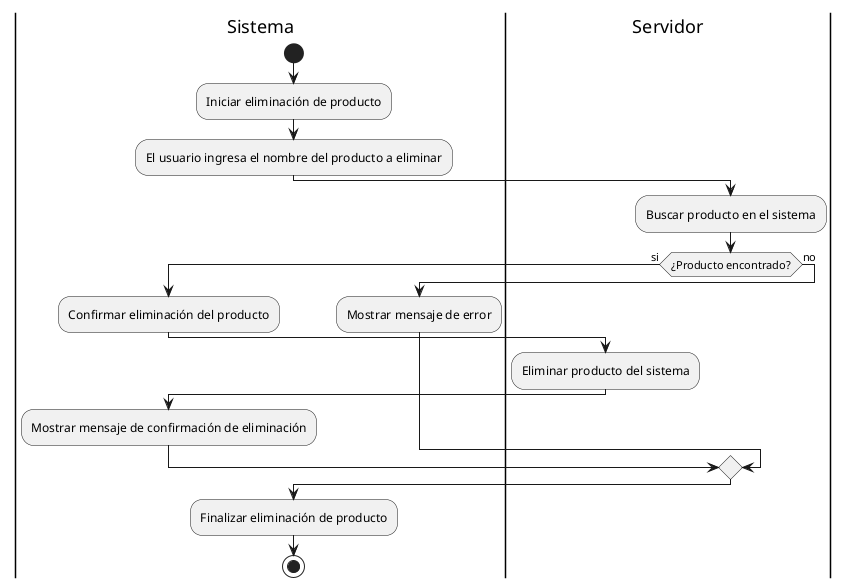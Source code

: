 @startuml Eliminar producto

|Sistema|
start
:Iniciar eliminación de producto;
:El usuario ingresa el nombre del producto a eliminar;
|Servidor|
:Buscar producto en el sistema;
if (¿Producto encontrado?) then (si)
    |Sistema|
    :Confirmar eliminación del producto;
    |Servidor|
    :Eliminar producto del sistema;
    |Sistema|
    :Mostrar mensaje de confirmación de eliminación;
else (no)
    :Mostrar mensaje de error;
endif
:Finalizar eliminación de producto;
stop

@enduml
